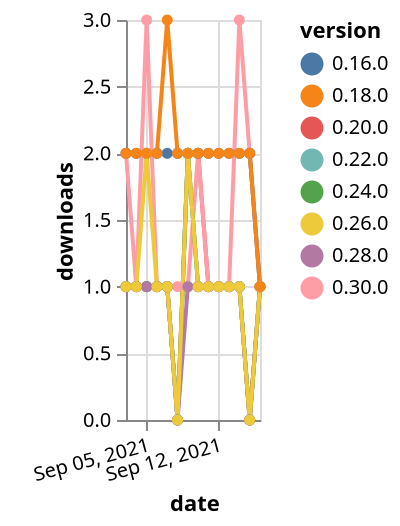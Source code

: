 {"$schema": "https://vega.github.io/schema/vega-lite/v5.json", "description": "A simple bar chart with embedded data.", "data": {"values": [{"date": "2021-09-03", "total": 216, "delta": 1, "version": "0.20.0"}, {"date": "2021-09-04", "total": 217, "delta": 1, "version": "0.20.0"}, {"date": "2021-09-05", "total": 218, "delta": 1, "version": "0.20.0"}, {"date": "2021-09-06", "total": 219, "delta": 1, "version": "0.20.0"}, {"date": "2021-09-07", "total": 220, "delta": 1, "version": "0.20.0"}, {"date": "2021-09-08", "total": 220, "delta": 0, "version": "0.20.0"}, {"date": "2021-09-09", "total": 222, "delta": 2, "version": "0.20.0"}, {"date": "2021-09-10", "total": 224, "delta": 2, "version": "0.20.0"}, {"date": "2021-09-11", "total": 225, "delta": 1, "version": "0.20.0"}, {"date": "2021-09-12", "total": 226, "delta": 1, "version": "0.20.0"}, {"date": "2021-09-13", "total": 227, "delta": 1, "version": "0.20.0"}, {"date": "2021-09-14", "total": 228, "delta": 1, "version": "0.20.0"}, {"date": "2021-09-15", "total": 228, "delta": 0, "version": "0.20.0"}, {"date": "2021-09-16", "total": 229, "delta": 1, "version": "0.20.0"}, {"date": "2021-09-03", "total": 176, "delta": 1, "version": "0.22.0"}, {"date": "2021-09-04", "total": 177, "delta": 1, "version": "0.22.0"}, {"date": "2021-09-05", "total": 178, "delta": 1, "version": "0.22.0"}, {"date": "2021-09-06", "total": 179, "delta": 1, "version": "0.22.0"}, {"date": "2021-09-07", "total": 180, "delta": 1, "version": "0.22.0"}, {"date": "2021-09-08", "total": 180, "delta": 0, "version": "0.22.0"}, {"date": "2021-09-09", "total": 182, "delta": 2, "version": "0.22.0"}, {"date": "2021-09-10", "total": 183, "delta": 1, "version": "0.22.0"}, {"date": "2021-09-11", "total": 184, "delta": 1, "version": "0.22.0"}, {"date": "2021-09-12", "total": 185, "delta": 1, "version": "0.22.0"}, {"date": "2021-09-13", "total": 186, "delta": 1, "version": "0.22.0"}, {"date": "2021-09-14", "total": 187, "delta": 1, "version": "0.22.0"}, {"date": "2021-09-15", "total": 187, "delta": 0, "version": "0.22.0"}, {"date": "2021-09-16", "total": 188, "delta": 1, "version": "0.22.0"}, {"date": "2021-09-03", "total": 118, "delta": 2, "version": "0.30.0"}, {"date": "2021-09-04", "total": 119, "delta": 1, "version": "0.30.0"}, {"date": "2021-09-05", "total": 122, "delta": 3, "version": "0.30.0"}, {"date": "2021-09-06", "total": 123, "delta": 1, "version": "0.30.0"}, {"date": "2021-09-07", "total": 124, "delta": 1, "version": "0.30.0"}, {"date": "2021-09-08", "total": 125, "delta": 1, "version": "0.30.0"}, {"date": "2021-09-09", "total": 126, "delta": 1, "version": "0.30.0"}, {"date": "2021-09-10", "total": 128, "delta": 2, "version": "0.30.0"}, {"date": "2021-09-11", "total": 129, "delta": 1, "version": "0.30.0"}, {"date": "2021-09-12", "total": 130, "delta": 1, "version": "0.30.0"}, {"date": "2021-09-13", "total": 131, "delta": 1, "version": "0.30.0"}, {"date": "2021-09-14", "total": 134, "delta": 3, "version": "0.30.0"}, {"date": "2021-09-15", "total": 136, "delta": 2, "version": "0.30.0"}, {"date": "2021-09-16", "total": 137, "delta": 1, "version": "0.30.0"}, {"date": "2021-09-03", "total": 2252, "delta": 2, "version": "0.16.0"}, {"date": "2021-09-04", "total": 2254, "delta": 2, "version": "0.16.0"}, {"date": "2021-09-05", "total": 2256, "delta": 2, "version": "0.16.0"}, {"date": "2021-09-06", "total": 2258, "delta": 2, "version": "0.16.0"}, {"date": "2021-09-07", "total": 2260, "delta": 2, "version": "0.16.0"}, {"date": "2021-09-08", "total": 2262, "delta": 2, "version": "0.16.0"}, {"date": "2021-09-09", "total": 2264, "delta": 2, "version": "0.16.0"}, {"date": "2021-09-10", "total": 2266, "delta": 2, "version": "0.16.0"}, {"date": "2021-09-11", "total": 2268, "delta": 2, "version": "0.16.0"}, {"date": "2021-09-12", "total": 2270, "delta": 2, "version": "0.16.0"}, {"date": "2021-09-13", "total": 2272, "delta": 2, "version": "0.16.0"}, {"date": "2021-09-14", "total": 2274, "delta": 2, "version": "0.16.0"}, {"date": "2021-09-15", "total": 2276, "delta": 2, "version": "0.16.0"}, {"date": "2021-09-16", "total": 2277, "delta": 1, "version": "0.16.0"}, {"date": "2021-09-03", "total": 168, "delta": 1, "version": "0.24.0"}, {"date": "2021-09-04", "total": 169, "delta": 1, "version": "0.24.0"}, {"date": "2021-09-05", "total": 170, "delta": 1, "version": "0.24.0"}, {"date": "2021-09-06", "total": 171, "delta": 1, "version": "0.24.0"}, {"date": "2021-09-07", "total": 172, "delta": 1, "version": "0.24.0"}, {"date": "2021-09-08", "total": 172, "delta": 0, "version": "0.24.0"}, {"date": "2021-09-09", "total": 174, "delta": 2, "version": "0.24.0"}, {"date": "2021-09-10", "total": 175, "delta": 1, "version": "0.24.0"}, {"date": "2021-09-11", "total": 176, "delta": 1, "version": "0.24.0"}, {"date": "2021-09-12", "total": 177, "delta": 1, "version": "0.24.0"}, {"date": "2021-09-13", "total": 178, "delta": 1, "version": "0.24.0"}, {"date": "2021-09-14", "total": 179, "delta": 1, "version": "0.24.0"}, {"date": "2021-09-15", "total": 179, "delta": 0, "version": "0.24.0"}, {"date": "2021-09-16", "total": 180, "delta": 1, "version": "0.24.0"}, {"date": "2021-09-03", "total": 172, "delta": 1, "version": "0.28.0"}, {"date": "2021-09-04", "total": 173, "delta": 1, "version": "0.28.0"}, {"date": "2021-09-05", "total": 174, "delta": 1, "version": "0.28.0"}, {"date": "2021-09-06", "total": 175, "delta": 1, "version": "0.28.0"}, {"date": "2021-09-07", "total": 176, "delta": 1, "version": "0.28.0"}, {"date": "2021-09-08", "total": 176, "delta": 0, "version": "0.28.0"}, {"date": "2021-09-09", "total": 177, "delta": 1, "version": "0.28.0"}, {"date": "2021-09-10", "total": 178, "delta": 1, "version": "0.28.0"}, {"date": "2021-09-11", "total": 179, "delta": 1, "version": "0.28.0"}, {"date": "2021-09-12", "total": 180, "delta": 1, "version": "0.28.0"}, {"date": "2021-09-13", "total": 181, "delta": 1, "version": "0.28.0"}, {"date": "2021-09-14", "total": 182, "delta": 1, "version": "0.28.0"}, {"date": "2021-09-15", "total": 182, "delta": 0, "version": "0.28.0"}, {"date": "2021-09-16", "total": 183, "delta": 1, "version": "0.28.0"}, {"date": "2021-09-03", "total": 150, "delta": 1, "version": "0.26.0"}, {"date": "2021-09-04", "total": 151, "delta": 1, "version": "0.26.0"}, {"date": "2021-09-05", "total": 153, "delta": 2, "version": "0.26.0"}, {"date": "2021-09-06", "total": 154, "delta": 1, "version": "0.26.0"}, {"date": "2021-09-07", "total": 155, "delta": 1, "version": "0.26.0"}, {"date": "2021-09-08", "total": 155, "delta": 0, "version": "0.26.0"}, {"date": "2021-09-09", "total": 157, "delta": 2, "version": "0.26.0"}, {"date": "2021-09-10", "total": 158, "delta": 1, "version": "0.26.0"}, {"date": "2021-09-11", "total": 159, "delta": 1, "version": "0.26.0"}, {"date": "2021-09-12", "total": 160, "delta": 1, "version": "0.26.0"}, {"date": "2021-09-13", "total": 161, "delta": 1, "version": "0.26.0"}, {"date": "2021-09-14", "total": 162, "delta": 1, "version": "0.26.0"}, {"date": "2021-09-15", "total": 162, "delta": 0, "version": "0.26.0"}, {"date": "2021-09-16", "total": 163, "delta": 1, "version": "0.26.0"}, {"date": "2021-09-03", "total": 2330, "delta": 2, "version": "0.18.0"}, {"date": "2021-09-04", "total": 2332, "delta": 2, "version": "0.18.0"}, {"date": "2021-09-05", "total": 2334, "delta": 2, "version": "0.18.0"}, {"date": "2021-09-06", "total": 2336, "delta": 2, "version": "0.18.0"}, {"date": "2021-09-07", "total": 2339, "delta": 3, "version": "0.18.0"}, {"date": "2021-09-08", "total": 2341, "delta": 2, "version": "0.18.0"}, {"date": "2021-09-09", "total": 2343, "delta": 2, "version": "0.18.0"}, {"date": "2021-09-10", "total": 2345, "delta": 2, "version": "0.18.0"}, {"date": "2021-09-11", "total": 2347, "delta": 2, "version": "0.18.0"}, {"date": "2021-09-12", "total": 2349, "delta": 2, "version": "0.18.0"}, {"date": "2021-09-13", "total": 2351, "delta": 2, "version": "0.18.0"}, {"date": "2021-09-14", "total": 2353, "delta": 2, "version": "0.18.0"}, {"date": "2021-09-15", "total": 2355, "delta": 2, "version": "0.18.0"}, {"date": "2021-09-16", "total": 2356, "delta": 1, "version": "0.18.0"}]}, "width": "container", "mark": {"type": "line", "point": {"filled": true}}, "encoding": {"x": {"field": "date", "type": "temporal", "timeUnit": "yearmonthdate", "title": "date", "axis": {"labelAngle": -15}}, "y": {"field": "delta", "type": "quantitative", "title": "downloads"}, "color": {"field": "version", "type": "nominal"}, "tooltip": {"field": "delta"}}}